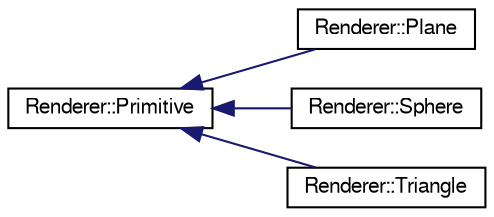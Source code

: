 digraph "Graphical Class Hierarchy"
{
  edge [fontname="FreeSans",fontsize="10",labelfontname="FreeSans",labelfontsize="10"];
  node [fontname="FreeSans",fontsize="10",shape=record];
  rankdir="LR";
  Node1 [label="Renderer::Primitive",height=0.2,width=0.4,color="black", fillcolor="white", style="filled",URL="$classRenderer_1_1Primitive.html",tooltip="The Primitive class is the abstract class representing a renderer primitive, the intersect and draw m..."];
  Node1 -> Node2 [dir="back",color="midnightblue",fontsize="10",style="solid",fontname="FreeSans"];
  Node2 [label="Renderer::Plane",height=0.2,width=0.4,color="black", fillcolor="white", style="filled",URL="$classRenderer_1_1Plane.html"];
  Node1 -> Node3 [dir="back",color="midnightblue",fontsize="10",style="solid",fontname="FreeSans"];
  Node3 [label="Renderer::Sphere",height=0.2,width=0.4,color="black", fillcolor="white", style="filled",URL="$classRenderer_1_1Sphere.html"];
  Node1 -> Node4 [dir="back",color="midnightblue",fontsize="10",style="solid",fontname="FreeSans"];
  Node4 [label="Renderer::Triangle",height=0.2,width=0.4,color="black", fillcolor="white", style="filled",URL="$classRenderer_1_1Triangle.html"];
}
